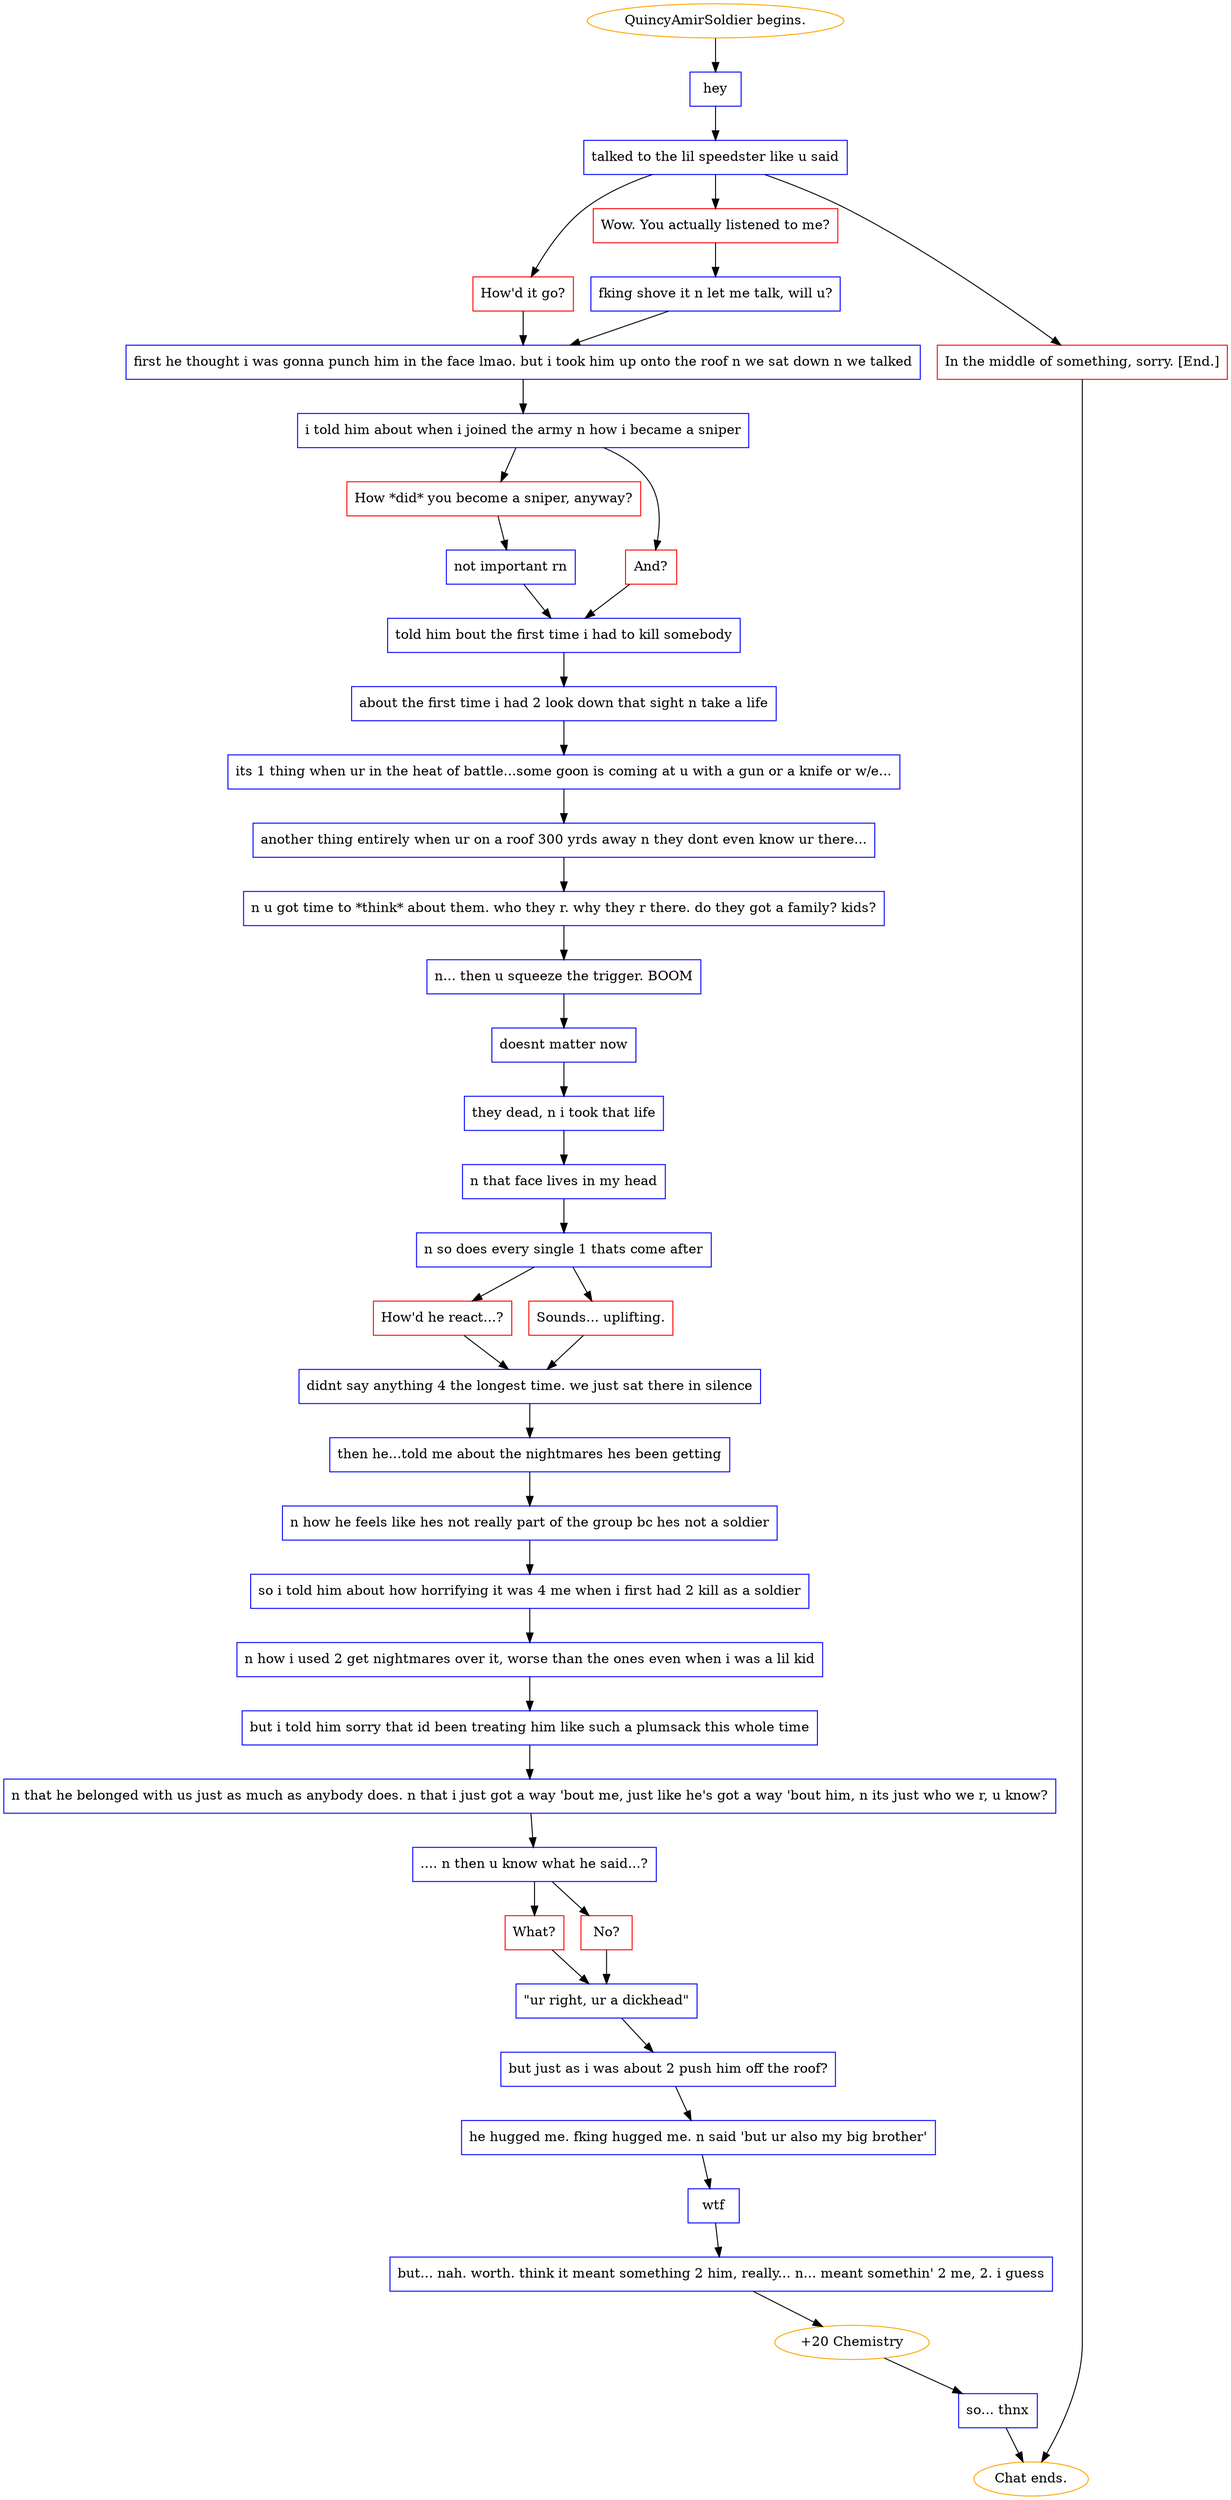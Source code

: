 digraph {
	"QuincyAmirSoldier begins." [color=orange];
		"QuincyAmirSoldier begins." -> 1846;
	1846 [label="hey",shape=box,color=blue];
		1846 -> 1847;
	1847 [label="talked to the lil speedster like u said",shape=box,color=blue];
		1847 -> 1850;
		1847 -> 1848;
		1847 -> 1853;
	1850 [label="How'd it go?",shape=box,color=red];
		1850 -> 1849;
	1848 [label="Wow. You actually listened to me?",shape=box,color=red];
		1848 -> 1851;
	1853 [label="In the middle of something, sorry. [End.]",shape=box,color=red];
		1853 -> "Chat ends.";
	1849 [label="first he thought i was gonna punch him in the face lmao. but i took him up onto the roof n we sat down n we talked",shape=box,color=blue];
		1849 -> 1854;
	1851 [label="fking shove it n let me talk, will u?",shape=box,color=blue];
		1851 -> 1849;
	"Chat ends." [color=orange];
	1854 [label="i told him about when i joined the army n how i became a sniper",shape=box,color=blue];
		1854 -> 1856;
		1854 -> 1855;
	1856 [label="How *did* you become a sniper, anyway?",shape=box,color=red];
		1856 -> 1857;
	1855 [label="And?",shape=box,color=red];
		1855 -> 1858;
	1857 [label="not important rn",shape=box,color=blue];
		1857 -> 1858;
	1858 [label="told him bout the first time i had to kill somebody",shape=box,color=blue];
		1858 -> 1859;
	1859 [label="about the first time i had 2 look down that sight n take a life",shape=box,color=blue];
		1859 -> 1860;
	1860 [label="its 1 thing when ur in the heat of battle...some goon is coming at u with a gun or a knife or w/e...",shape=box,color=blue];
		1860 -> 1861;
	1861 [label="another thing entirely when ur on a roof 300 yrds away n they dont even know ur there...",shape=box,color=blue];
		1861 -> 1864;
	1864 [label="n u got time to *think* about them. who they r. why they r there. do they got a family? kids?",shape=box,color=blue];
		1864 -> 1862;
	1862 [label="n... then u squeeze the trigger. BOOM",shape=box,color=blue];
		1862 -> 1863;
	1863 [label="doesnt matter now",shape=box,color=blue];
		1863 -> 1865;
	1865 [label="they dead, n i took that life",shape=box,color=blue];
		1865 -> 1866;
	1866 [label="n that face lives in my head",shape=box,color=blue];
		1866 -> 1867;
	1867 [label="n so does every single 1 thats come after",shape=box,color=blue];
		1867 -> 1868;
		1867 -> 1869;
	1868 [label="How'd he react...?",shape=box,color=red];
		1868 -> 1871;
	1869 [label="Sounds... uplifting.",shape=box,color=red];
		1869 -> 1871;
	1871 [label="didnt say anything 4 the longest time. we just sat there in silence",shape=box,color=blue];
		1871 -> 1877;
	1877 [label="then he...told me about the nightmares hes been getting",shape=box,color=blue];
		1877 -> 1874;
	1874 [label="n how he feels like hes not really part of the group bc hes not a soldier",shape=box,color=blue];
		1874 -> 1872;
	1872 [label="so i told him about how horrifying it was 4 me when i first had 2 kill as a soldier",shape=box,color=blue];
		1872 -> 1873;
	1873 [label="n how i used 2 get nightmares over it, worse than the ones even when i was a lil kid",shape=box,color=blue];
		1873 -> 1875;
	1875 [label="but i told him sorry that id been treating him like such a plumsack this whole time",shape=box,color=blue];
		1875 -> 1876;
	1876 [label="n that he belonged with us just as much as anybody does. n that i just got a way 'bout me, just like he's got a way 'bout him, n its just who we r, u know?",shape=box,color=blue];
		1876 -> 1870;
	1870 [label=".... n then u know what he said...?",shape=box,color=blue];
		1870 -> 1878;
		1870 -> 1879;
	1878 [label="What?",shape=box,color=red];
		1878 -> 1882;
	1879 [label="No?",shape=box,color=red];
		1879 -> 1882;
	1882 [label="\"ur right, ur a dickhead\"",shape=box,color=blue];
		1882 -> 1884;
	1884 [label="but just as i was about 2 push him off the roof?",shape=box,color=blue];
		1884 -> 1883;
	1883 [label="he hugged me. fking hugged me. n said 'but ur also my big brother'",shape=box,color=blue];
		1883 -> 1881;
	1881 [label="wtf",shape=box,color=blue];
		1881 -> 1880;
	1880 [label="but... nah. worth. think it meant something 2 him, really... n... meant somethin' 2 me, 2. i guess",shape=box,color=blue];
		1880 -> 1886;
	1886 [label="+20 Chemistry",color=orange];
		1886 -> 1885;
	1885 [label="so... thnx",shape=box,color=blue];
		1885 -> "Chat ends.";
	"Chat ends." [color=orange];
}